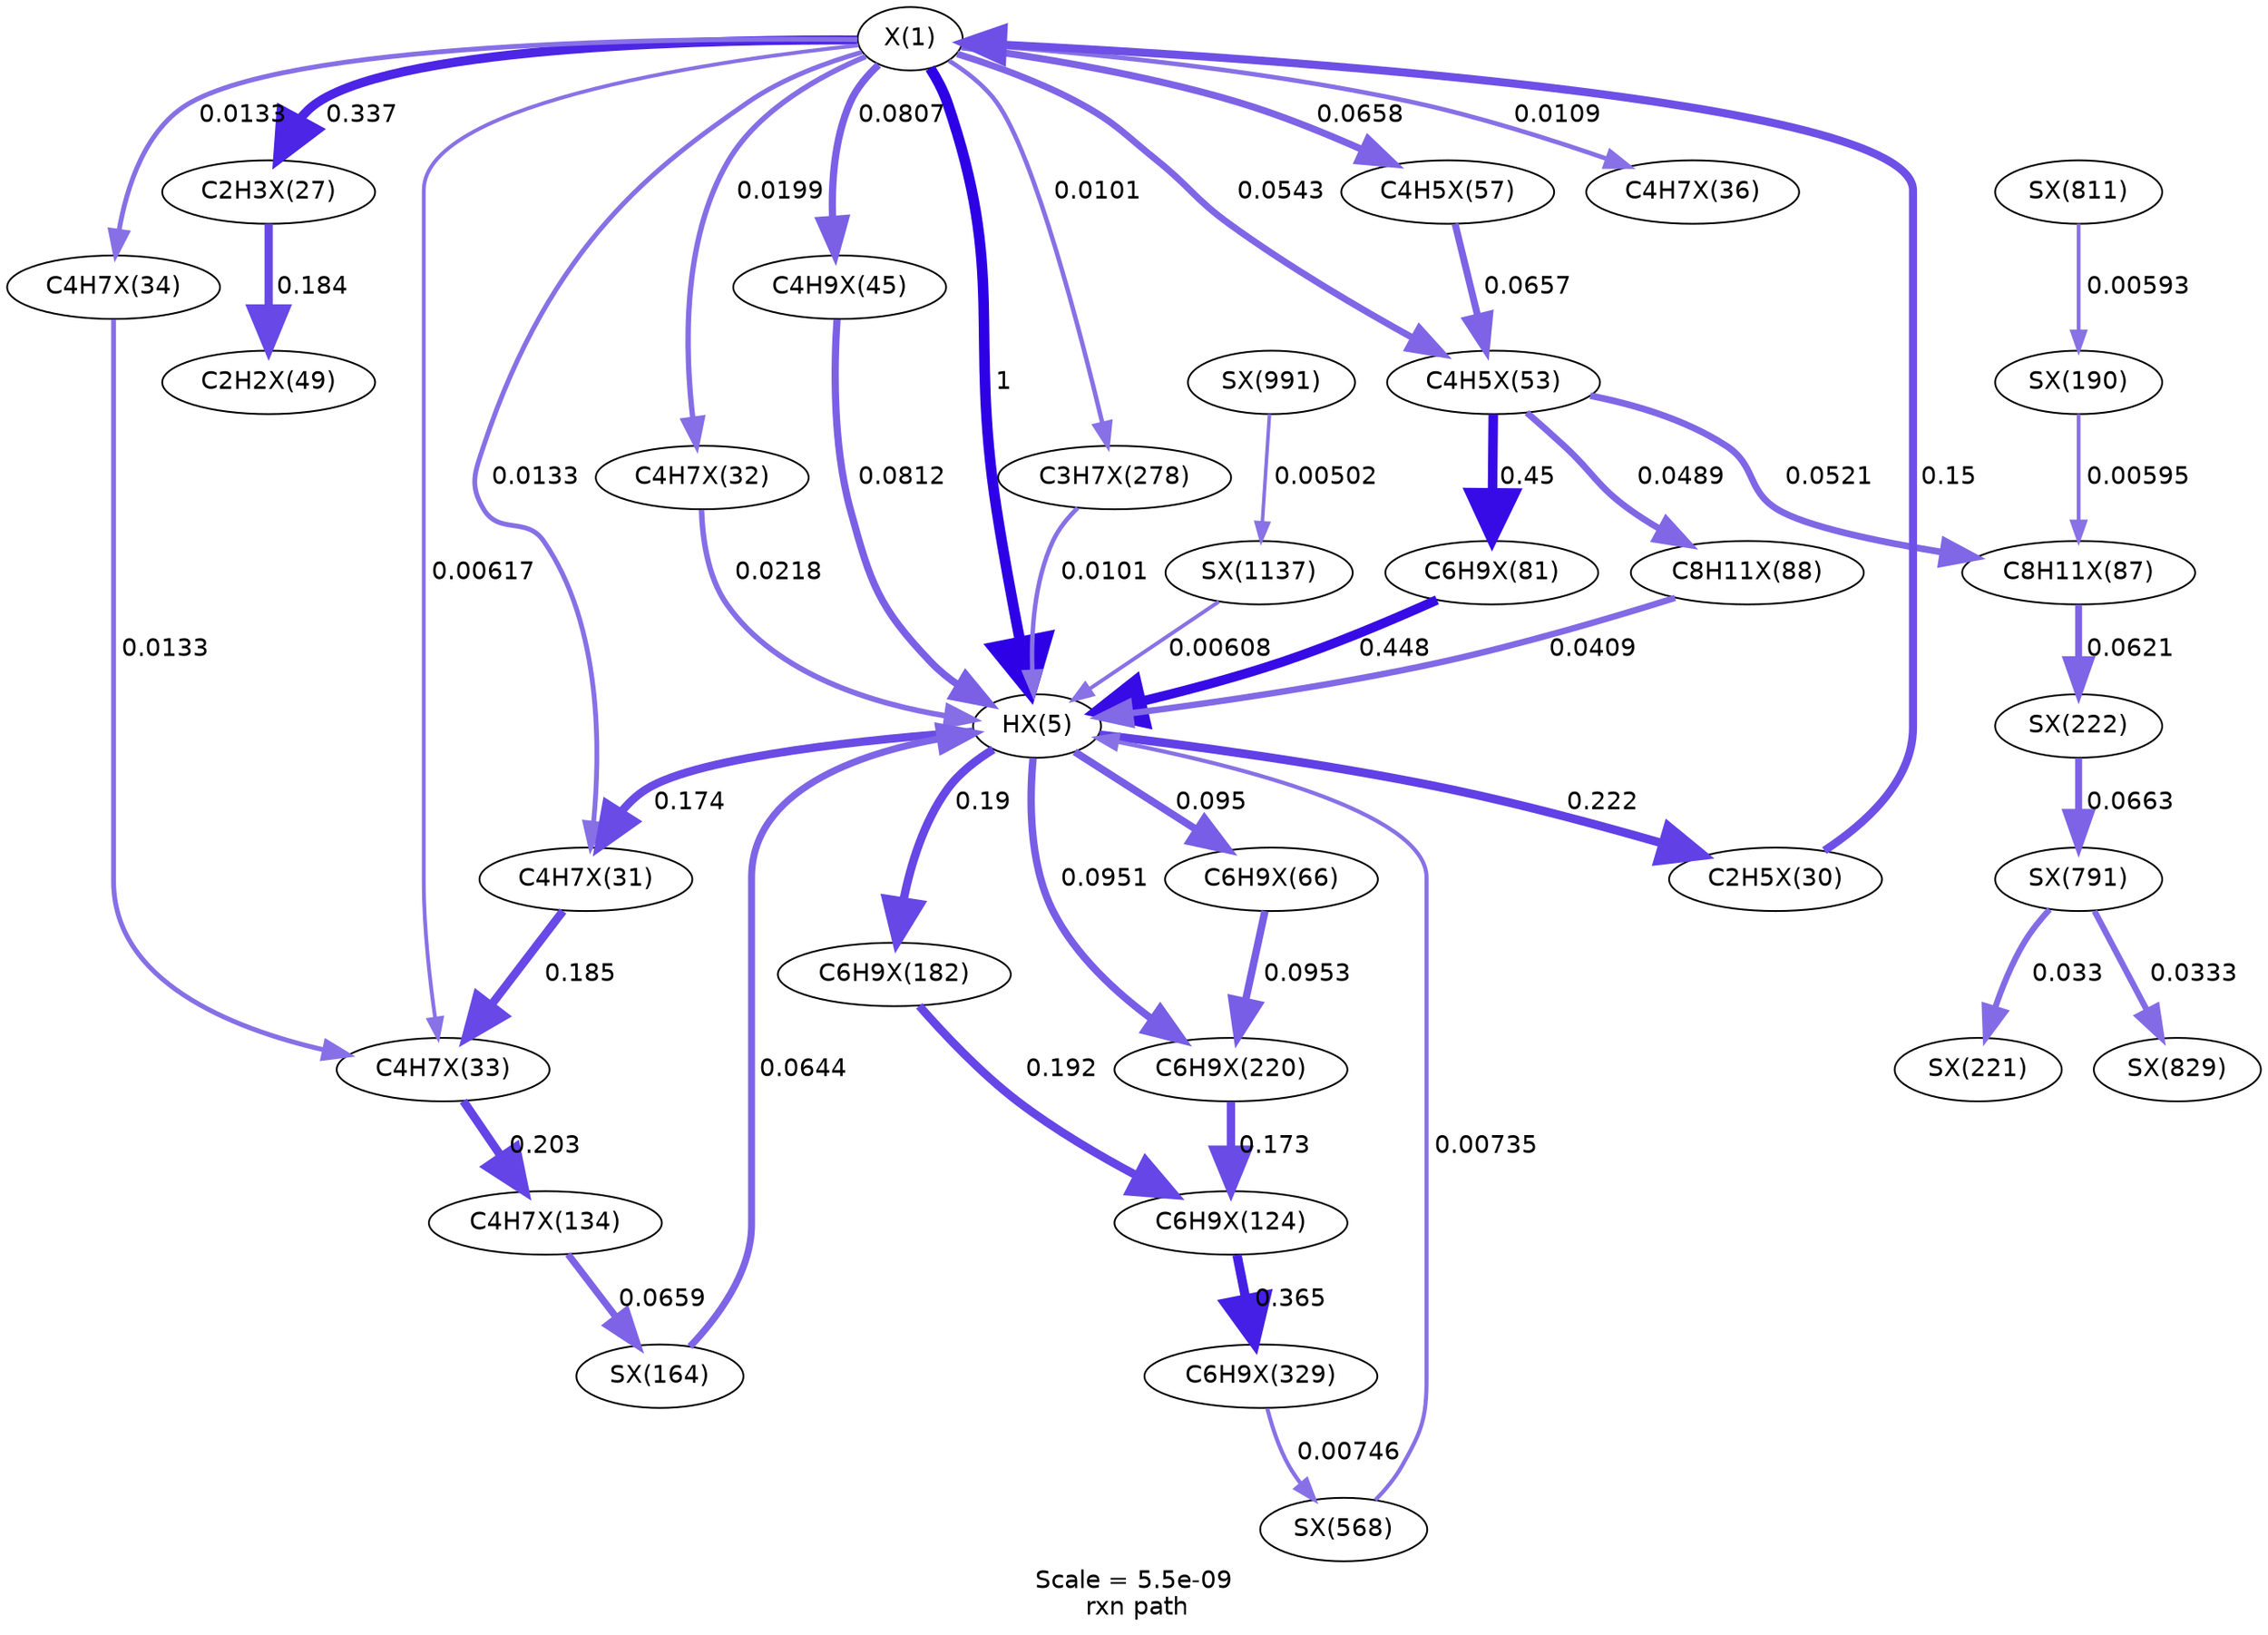 digraph reaction_paths {
center=1;
s54 -> s55[fontname="Helvetica", style="setlinewidth(6)", arrowsize=3, color="0.7, 1.5, 0.9"
, label=" 1"];
s54 -> s56[fontname="Helvetica", style="setlinewidth(5.18)", arrowsize=2.59, color="0.7, 0.837, 0.9"
, label=" 0.337"];
s54 -> s70[fontname="Helvetica", style="setlinewidth(3.95)", arrowsize=1.97, color="0.7, 0.566, 0.9"
, label=" 0.0658"];
s54 -> s69[fontname="Helvetica", style="setlinewidth(3.8)", arrowsize=1.9, color="0.7, 0.554, 0.9"
, label=" 0.0543"];
s57 -> s54[fontname="Helvetica", style="setlinewidth(4.57)", arrowsize=2.28, color="0.7, 0.65, 0.9"
, label=" 0.15"];
s54 -> s59[fontname="Helvetica", style="setlinewidth(3.04)", arrowsize=1.52, color="0.7, 0.52, 0.9"
, label=" 0.0199"];
s54 -> s58[fontname="Helvetica", style="setlinewidth(2.74)", arrowsize=1.37, color="0.7, 0.513, 0.9"
, label=" 0.0133"];
s54 -> s60[fontname="Helvetica", style="setlinewidth(2.16)", arrowsize=1.08, color="0.7, 0.506, 0.9"
, label=" 0.00617"];
s54 -> s61[fontname="Helvetica", style="setlinewidth(2.74)", arrowsize=1.37, color="0.7, 0.513, 0.9"
, label=" 0.0133"];
s54 -> s65[fontname="Helvetica", style="setlinewidth(4.1)", arrowsize=2.05, color="0.7, 0.581, 0.9"
, label=" 0.0807"];
s54 -> s88[fontname="Helvetica", style="setlinewidth(2.53)", arrowsize=1.27, color="0.7, 0.51, 0.9"
, label=" 0.0101"];
s54 -> s62[fontname="Helvetica", style="setlinewidth(2.59)", arrowsize=1.29, color="0.7, 0.511, 0.9"
, label=" 0.0109"];
s55 -> s57[fontname="Helvetica", style="setlinewidth(4.86)", arrowsize=2.43, color="0.7, 0.722, 0.9"
, label=" 0.222"];
s59 -> s55[fontname="Helvetica", style="setlinewidth(3.11)", arrowsize=1.56, color="0.7, 0.522, 0.9"
, label=" 0.0218"];
s55 -> s58[fontname="Helvetica", style="setlinewidth(4.68)", arrowsize=2.34, color="0.7, 0.674, 0.9"
, label=" 0.174"];
s72 -> s55[fontname="Helvetica", style="setlinewidth(5.39)", arrowsize=2.7, color="0.7, 0.948, 0.9"
, label=" 0.448"];
s65 -> s55[fontname="Helvetica", style="setlinewidth(4.1)", arrowsize=2.05, color="0.7, 0.581, 0.9"
, label=" 0.0812"];
s80 -> s55[fontname="Helvetica", style="setlinewidth(3.93)", arrowsize=1.96, color="0.7, 0.564, 0.9"
, label=" 0.0644"];
s55 -> s83[fontname="Helvetica", style="setlinewidth(4.75)", arrowsize=2.37, color="0.7, 0.69, 0.9"
, label=" 0.19"];
s55 -> s85[fontname="Helvetica", style="setlinewidth(4.22)", arrowsize=2.11, color="0.7, 0.595, 0.9"
, label=" 0.0951"];
s55 -> s71[fontname="Helvetica", style="setlinewidth(4.22)", arrowsize=2.11, color="0.7, 0.595, 0.9"
, label=" 0.095"];
s74 -> s55[fontname="Helvetica", style="setlinewidth(3.59)", arrowsize=1.79, color="0.7, 0.541, 0.9"
, label=" 0.0409"];
s100 -> s55[fontname="Helvetica", style="setlinewidth(2.29)", arrowsize=1.15, color="0.7, 0.507, 0.9"
, label=" 0.00735"];
s120 -> s55[fontname="Helvetica", style="setlinewidth(2.15)", arrowsize=1.07, color="0.7, 0.506, 0.9"
, label=" 0.00608"];
s88 -> s55[fontname="Helvetica", style="setlinewidth(2.53)", arrowsize=1.27, color="0.7, 0.51, 0.9"
, label=" 0.0101"];
s56 -> s66[fontname="Helvetica", style="setlinewidth(4.72)", arrowsize=2.36, color="0.7, 0.684, 0.9"
, label=" 0.184"];
s70 -> s69[fontname="Helvetica", style="setlinewidth(3.94)", arrowsize=1.97, color="0.7, 0.566, 0.9"
, label=" 0.0657"];
s69 -> s72[fontname="Helvetica", style="setlinewidth(5.4)", arrowsize=2.7, color="0.7, 0.95, 0.9"
, label=" 0.45"];
s69 -> s74[fontname="Helvetica", style="setlinewidth(3.72)", arrowsize=1.86, color="0.7, 0.549, 0.9"
, label=" 0.0489"];
s69 -> s73[fontname="Helvetica", style="setlinewidth(3.77)", arrowsize=1.88, color="0.7, 0.552, 0.9"
, label=" 0.0521"];
s58 -> s60[fontname="Helvetica", style="setlinewidth(4.73)", arrowsize=2.36, color="0.7, 0.685, 0.9"
, label=" 0.185"];
s61 -> s60[fontname="Helvetica", style="setlinewidth(2.74)", arrowsize=1.37, color="0.7, 0.513, 0.9"
, label=" 0.0133"];
s60 -> s77[fontname="Helvetica", style="setlinewidth(4.8)", arrowsize=2.4, color="0.7, 0.703, 0.9"
, label=" 0.203"];
s77 -> s80[fontname="Helvetica", style="setlinewidth(3.95)", arrowsize=1.97, color="0.7, 0.566, 0.9"
, label=" 0.0659"];
s83 -> s76[fontname="Helvetica", style="setlinewidth(4.75)", arrowsize=2.38, color="0.7, 0.692, 0.9"
, label=" 0.192"];
s85 -> s76[fontname="Helvetica", style="setlinewidth(4.68)", arrowsize=2.34, color="0.7, 0.673, 0.9"
, label=" 0.173"];
s76 -> s90[fontname="Helvetica", style="setlinewidth(5.24)", arrowsize=2.62, color="0.7, 0.865, 0.9"
, label=" 0.365"];
s71 -> s85[fontname="Helvetica", style="setlinewidth(4.23)", arrowsize=2.11, color="0.7, 0.595, 0.9"
, label=" 0.0953"];
s90 -> s100[fontname="Helvetica", style="setlinewidth(2.3)", arrowsize=1.15, color="0.7, 0.507, 0.9"
, label=" 0.00746"];
s73 -> s87[fontname="Helvetica", style="setlinewidth(3.9)", arrowsize=1.95, color="0.7, 0.562, 0.9"
, label=" 0.0621"];
s84 -> s73[fontname="Helvetica", style="setlinewidth(2.13)", arrowsize=1.07, color="0.7, 0.506, 0.9"
, label=" 0.00595"];
s87 -> s102[fontname="Helvetica", style="setlinewidth(3.95)", arrowsize=1.98, color="0.7, 0.566, 0.9"
, label=" 0.0663"];
s103 -> s84[fontname="Helvetica", style="setlinewidth(2.13)", arrowsize=1.06, color="0.7, 0.506, 0.9"
, label=" 0.00593"];
s102 -> s86[fontname="Helvetica", style="setlinewidth(3.43)", arrowsize=1.71, color="0.7, 0.533, 0.9"
, label=" 0.033"];
s102 -> s105[fontname="Helvetica", style="setlinewidth(3.43)", arrowsize=1.72, color="0.7, 0.533, 0.9"
, label=" 0.0333"];
s113 -> s120[fontname="Helvetica", style="setlinewidth(2)", arrowsize=1, color="0.7, 0.505, 0.9"
, label=" 0.00502"];
s54 [ fontname="Helvetica", label="X(1)"];
s55 [ fontname="Helvetica", label="HX(5)"];
s56 [ fontname="Helvetica", label="C2H3X(27)"];
s57 [ fontname="Helvetica", label="C2H5X(30)"];
s58 [ fontname="Helvetica", label="C4H7X(31)"];
s59 [ fontname="Helvetica", label="C4H7X(32)"];
s60 [ fontname="Helvetica", label="C4H7X(33)"];
s61 [ fontname="Helvetica", label="C4H7X(34)"];
s62 [ fontname="Helvetica", label="C4H7X(36)"];
s65 [ fontname="Helvetica", label="C4H9X(45)"];
s66 [ fontname="Helvetica", label="C2H2X(49)"];
s69 [ fontname="Helvetica", label="C4H5X(53)"];
s70 [ fontname="Helvetica", label="C4H5X(57)"];
s71 [ fontname="Helvetica", label="C6H9X(66)"];
s72 [ fontname="Helvetica", label="C6H9X(81)"];
s73 [ fontname="Helvetica", label="C8H11X(87)"];
s74 [ fontname="Helvetica", label="C8H11X(88)"];
s76 [ fontname="Helvetica", label="C6H9X(124)"];
s77 [ fontname="Helvetica", label="C4H7X(134)"];
s80 [ fontname="Helvetica", label="SX(164)"];
s83 [ fontname="Helvetica", label="C6H9X(182)"];
s84 [ fontname="Helvetica", label="SX(190)"];
s85 [ fontname="Helvetica", label="C6H9X(220)"];
s86 [ fontname="Helvetica", label="SX(221)"];
s87 [ fontname="Helvetica", label="SX(222)"];
s88 [ fontname="Helvetica", label="C3H7X(278)"];
s90 [ fontname="Helvetica", label="C6H9X(329)"];
s100 [ fontname="Helvetica", label="SX(568)"];
s102 [ fontname="Helvetica", label="SX(791)"];
s103 [ fontname="Helvetica", label="SX(811)"];
s105 [ fontname="Helvetica", label="SX(829)"];
s113 [ fontname="Helvetica", label="SX(991)"];
s120 [ fontname="Helvetica", label="SX(1137)"];
 label = "Scale = 5.5e-09\l rxn path";
 fontname = "Helvetica";
}
